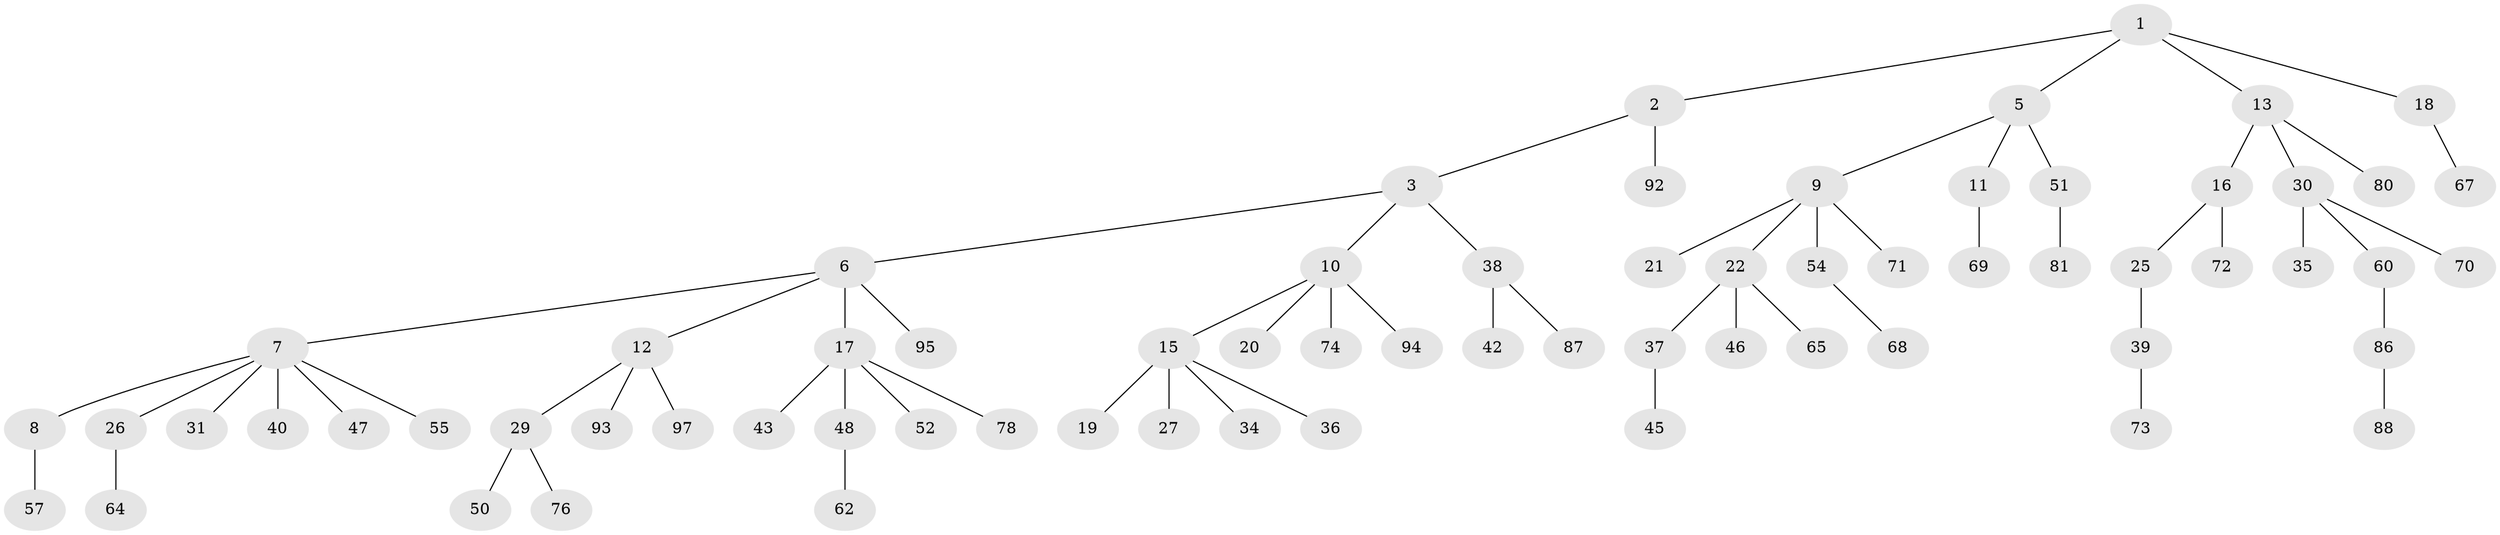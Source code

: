 // original degree distribution, {5: 0.02, 4: 0.08, 2: 0.23, 6: 0.03, 3: 0.14, 1: 0.5}
// Generated by graph-tools (version 1.1) at 2025/38/02/21/25 10:38:55]
// undirected, 69 vertices, 68 edges
graph export_dot {
graph [start="1"]
  node [color=gray90,style=filled];
  1 [super="+33"];
  2 [super="+83"];
  3 [super="+4"];
  5;
  6 [super="+90"];
  7 [super="+44"];
  8;
  9 [super="+53"];
  10 [super="+61"];
  11 [super="+84"];
  12 [super="+56"];
  13 [super="+14"];
  15 [super="+23"];
  16 [super="+24"];
  17 [super="+32"];
  18;
  19;
  20;
  21 [super="+82"];
  22 [super="+28"];
  25 [super="+41"];
  26 [super="+58"];
  27 [super="+63"];
  29 [super="+49"];
  30 [super="+59"];
  31;
  34;
  35;
  36;
  37;
  38 [super="+75"];
  39 [super="+100"];
  40;
  42;
  43 [super="+66"];
  45;
  46 [super="+85"];
  47 [super="+89"];
  48;
  50;
  51 [super="+98"];
  52;
  54;
  55;
  57;
  60;
  62 [super="+96"];
  64;
  65;
  67;
  68;
  69;
  70;
  71 [super="+77"];
  72;
  73;
  74 [super="+79"];
  76;
  78;
  80;
  81;
  86;
  87;
  88 [super="+91"];
  92;
  93;
  94;
  95;
  97 [super="+99"];
  1 -- 2;
  1 -- 5;
  1 -- 13;
  1 -- 18;
  2 -- 3;
  2 -- 92;
  3 -- 6;
  3 -- 10;
  3 -- 38;
  5 -- 9;
  5 -- 11;
  5 -- 51;
  6 -- 7;
  6 -- 12;
  6 -- 17;
  6 -- 95;
  7 -- 8;
  7 -- 26;
  7 -- 31;
  7 -- 40;
  7 -- 47;
  7 -- 55;
  8 -- 57;
  9 -- 21;
  9 -- 22;
  9 -- 54;
  9 -- 71;
  10 -- 15;
  10 -- 20;
  10 -- 74;
  10 -- 94;
  11 -- 69;
  12 -- 29;
  12 -- 97;
  12 -- 93;
  13 -- 16;
  13 -- 80;
  13 -- 30;
  15 -- 19;
  15 -- 27;
  15 -- 34;
  15 -- 36;
  16 -- 25;
  16 -- 72;
  17 -- 48;
  17 -- 43;
  17 -- 52;
  17 -- 78;
  18 -- 67;
  22 -- 65;
  22 -- 46;
  22 -- 37;
  25 -- 39;
  26 -- 64;
  29 -- 76;
  29 -- 50;
  30 -- 35;
  30 -- 70;
  30 -- 60;
  37 -- 45;
  38 -- 42;
  38 -- 87;
  39 -- 73;
  48 -- 62;
  51 -- 81;
  54 -- 68;
  60 -- 86;
  86 -- 88;
}
